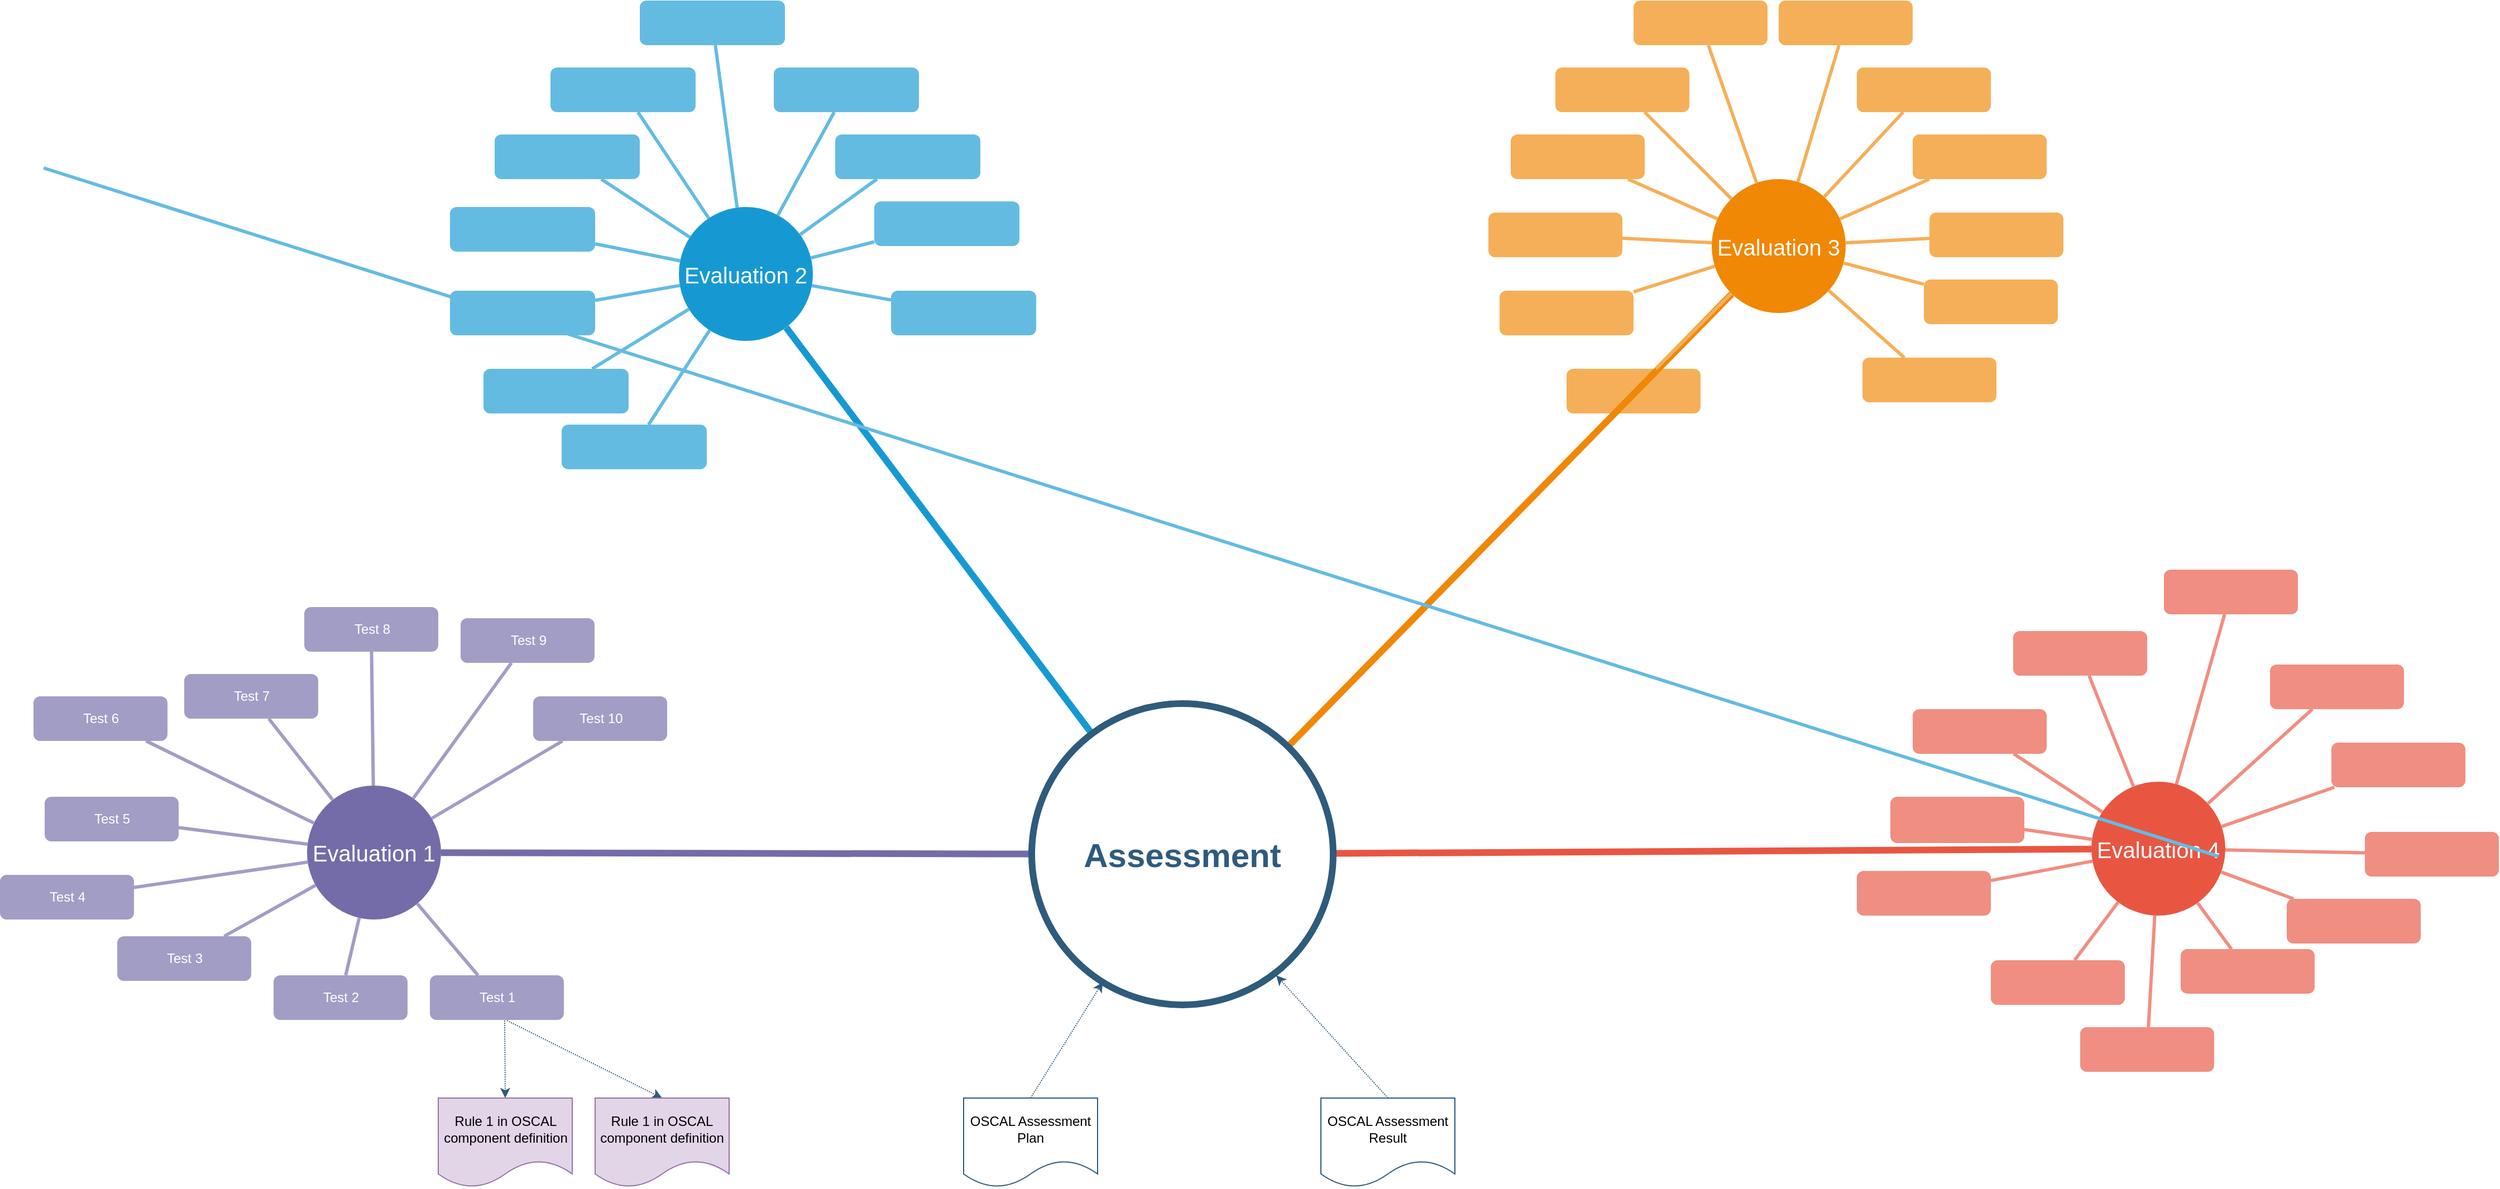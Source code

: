 <mxfile version="16.6.5" type="github">
  <diagram id="6a731a19-8d31-9384-78a2-239565b7b9f0" name="Page-1">
    <mxGraphModel dx="1384" dy="752" grid="1" gridSize="10" guides="1" tooltips="1" connect="1" arrows="1" fold="1" page="1" pageScale="1" pageWidth="1169" pageHeight="827" background="none" math="0" shadow="0">
      <root>
        <mxCell id="0" />
        <mxCell id="1" parent="0" />
        <mxCell id="1350" value="Evaluation 2" style="ellipse;whiteSpace=wrap;html=1;shadow=0;fontFamily=Helvetica;fontSize=20;fontColor=#FFFFFF;align=center;strokeWidth=3;fillColor=#1699D3;strokeColor=none;" parent="1" vertex="1">
          <mxGeometry x="645" y="231.5" width="120" height="120" as="geometry" />
        </mxCell>
        <mxCell id="1351" value="Evaluation 3" style="ellipse;whiteSpace=wrap;html=1;shadow=0;fontFamily=Helvetica;fontSize=20;fontColor=#FFFFFF;align=center;strokeWidth=3;fillColor=#F08705;strokeColor=none;gradientColor=none;" parent="1" vertex="1">
          <mxGeometry x="1570" y="206.5" width="120" height="120" as="geometry" />
        </mxCell>
        <mxCell id="1352" value="Evaluation 4" style="ellipse;whiteSpace=wrap;html=1;shadow=0;fontFamily=Helvetica;fontSize=20;fontColor=#FFFFFF;align=center;strokeWidth=3;fillColor=#E85642;strokeColor=none;" parent="1" vertex="1">
          <mxGeometry x="1910" y="746.5" width="120" height="120" as="geometry" />
        </mxCell>
        <mxCell id="1357" value="" style="rounded=1;fillColor=#f5af58;strokeColor=none;strokeWidth=3;shadow=0;html=1;fontColor=#FFFFFF;" parent="1" vertex="1">
          <mxGeometry x="1440" y="376.5" width="120" height="40" as="geometry" />
        </mxCell>
        <mxCell id="1358" value="" style="rounded=1;fillColor=#64BBE2;strokeColor=none;strokeWidth=3;shadow=0;html=1;fontColor=#FFFFFF;" parent="1" vertex="1">
          <mxGeometry x="470" y="376.5" width="130" height="40" as="geometry" />
        </mxCell>
        <mxCell id="1359" style="endArrow=none;strokeWidth=6;strokeColor=#1699D3;html=1;" parent="1" source="1515" target="1350" edge="1">
          <mxGeometry relative="1" as="geometry" />
        </mxCell>
        <mxCell id="1360" style="endArrow=none;strokeWidth=6;strokeColor=#f08705;html=1;" parent="1" source="1515" target="1351" edge="1">
          <mxGeometry relative="1" as="geometry" />
        </mxCell>
        <mxCell id="1361" style="endArrow=none;strokeWidth=6;strokeColor=#E85642;html=1;" parent="1" source="1515" target="1352" edge="1">
          <mxGeometry relative="1" as="geometry" />
        </mxCell>
        <mxCell id="1363" style="endArrow=none;strokeWidth=6;strokeColor=#736CA8;html=1;" parent="1" source="1515" target="1516" edge="1">
          <mxGeometry relative="1" as="geometry" />
        </mxCell>
        <mxCell id="1367" value="" style="rounded=1;fillColor=#64BBE2;strokeColor=none;strokeWidth=3;shadow=0;html=1;fontColor=#FFFFFF;" parent="1" vertex="1">
          <mxGeometry x="540" y="426.5" width="130" height="40" as="geometry" />
        </mxCell>
        <mxCell id="1368" value="" style="rounded=1;fillColor=#64BBE2;strokeColor=none;strokeWidth=3;shadow=0;html=1;fontColor=#FFFFFF;" parent="1" vertex="1">
          <mxGeometry x="440" y="306.5" width="130" height="40" as="geometry" />
        </mxCell>
        <mxCell id="1369" value="" style="rounded=1;fillColor=#64BBE2;strokeColor=none;strokeWidth=3;shadow=0;html=1;fontColor=#FFFFFF;" parent="1" vertex="1">
          <mxGeometry x="440" y="231.5" width="130" height="40" as="geometry" />
        </mxCell>
        <mxCell id="1370" value="" style="rounded=1;fillColor=#64BBE2;strokeColor=none;strokeWidth=3;shadow=0;html=1;fontColor=#FFFFFF;" parent="1" vertex="1">
          <mxGeometry x="480" y="166.5" width="130" height="40" as="geometry" />
        </mxCell>
        <mxCell id="1371" value="" style="rounded=1;fillColor=#64BBE2;strokeColor=none;strokeWidth=3;shadow=0;html=1;fontColor=#FFFFFF;" parent="1" vertex="1">
          <mxGeometry x="530" y="106.5" width="130" height="40" as="geometry" />
        </mxCell>
        <mxCell id="1372" value="" style="rounded=1;fillColor=#64BBE2;strokeColor=none;strokeWidth=3;shadow=0;html=1;fontColor=#FFFFFF;" parent="1" vertex="1">
          <mxGeometry x="610" y="46.5" width="130" height="40" as="geometry" />
        </mxCell>
        <mxCell id="1373" value="" style="rounded=1;fillColor=#64BBE2;strokeColor=none;strokeWidth=3;shadow=0;html=1;fontColor=#FFFFFF;" parent="1" vertex="1">
          <mxGeometry x="730" y="106.5" width="130" height="40" as="geometry" />
        </mxCell>
        <mxCell id="1374" value="" style="rounded=1;fillColor=#64BBE2;strokeColor=none;strokeWidth=3;shadow=0;html=1;fontColor=#FFFFFF;" parent="1" vertex="1">
          <mxGeometry x="785" y="166.5" width="130" height="40" as="geometry" />
        </mxCell>
        <mxCell id="1375" value="" style="rounded=1;fillColor=#64BBE2;strokeColor=none;strokeWidth=3;shadow=0;html=1;fontColor=#FFFFFF;" parent="1" vertex="1">
          <mxGeometry x="820" y="226.5" width="130" height="40" as="geometry" />
        </mxCell>
        <mxCell id="1376" value="" style="rounded=1;fillColor=#64BBE2;strokeColor=none;strokeWidth=3;shadow=0;html=1;fontColor=#FFFFFF;" parent="1" vertex="1">
          <mxGeometry x="835" y="306.5" width="130" height="40" as="geometry" />
        </mxCell>
        <mxCell id="1377" value="" style="edgeStyle=none;endArrow=none;strokeWidth=3;strokeColor=#64BBE2;html=1;" parent="1" source="1350" target="1376" edge="1">
          <mxGeometry x="-100" y="16.5" width="100" height="100" as="geometry">
            <mxPoint x="-100" y="116.5" as="sourcePoint" />
            <mxPoint y="16.5" as="targetPoint" />
          </mxGeometry>
        </mxCell>
        <mxCell id="1378" value="" style="edgeStyle=none;endArrow=none;strokeWidth=3;strokeColor=#64BBE2;html=1;" parent="1" source="1350" target="1367" edge="1">
          <mxGeometry x="-100" y="16.5" width="100" height="100" as="geometry">
            <mxPoint x="-100" y="116.5" as="sourcePoint" />
            <mxPoint y="16.5" as="targetPoint" />
          </mxGeometry>
        </mxCell>
        <mxCell id="1379" value="" style="edgeStyle=none;endArrow=none;strokeWidth=3;strokeColor=#64BBE2;html=1;" parent="1" source="1350" target="1358" edge="1">
          <mxGeometry x="-100" y="16.5" width="100" height="100" as="geometry">
            <mxPoint x="-100" y="116.5" as="sourcePoint" />
            <mxPoint y="16.5" as="targetPoint" />
          </mxGeometry>
        </mxCell>
        <mxCell id="1380" value="" style="edgeStyle=none;endArrow=none;strokeWidth=3;strokeColor=#64BBE2;html=1;" parent="1" source="1350" target="1368" edge="1">
          <mxGeometry x="-100" y="16.5" width="100" height="100" as="geometry">
            <mxPoint x="-100" y="116.5" as="sourcePoint" />
            <mxPoint y="16.5" as="targetPoint" />
          </mxGeometry>
        </mxCell>
        <mxCell id="1381" value="" style="edgeStyle=none;endArrow=none;strokeWidth=3;strokeColor=#64BBE2;html=1;" parent="1" source="1350" target="1369" edge="1">
          <mxGeometry x="-100" y="16.5" width="100" height="100" as="geometry">
            <mxPoint x="-100" y="116.5" as="sourcePoint" />
            <mxPoint y="16.5" as="targetPoint" />
          </mxGeometry>
        </mxCell>
        <mxCell id="1382" value="" style="edgeStyle=none;endArrow=none;strokeWidth=3;strokeColor=#64BBE2;html=1;" parent="1" source="1350" target="1370" edge="1">
          <mxGeometry x="-100" y="16.5" width="100" height="100" as="geometry">
            <mxPoint x="-100" y="116.5" as="sourcePoint" />
            <mxPoint y="16.5" as="targetPoint" />
          </mxGeometry>
        </mxCell>
        <mxCell id="1383" value="" style="edgeStyle=none;endArrow=none;strokeWidth=3;strokeColor=#64BBE2;html=1;" parent="1" source="1350" target="1371" edge="1">
          <mxGeometry x="-100" y="16.5" width="100" height="100" as="geometry">
            <mxPoint x="-100" y="116.5" as="sourcePoint" />
            <mxPoint y="16.5" as="targetPoint" />
          </mxGeometry>
        </mxCell>
        <mxCell id="1384" value="" style="edgeStyle=none;endArrow=none;strokeWidth=3;strokeColor=#64BBE2;html=1;" parent="1" source="1350" target="1372" edge="1">
          <mxGeometry x="-100" y="16.5" width="100" height="100" as="geometry">
            <mxPoint x="-100" y="116.5" as="sourcePoint" />
            <mxPoint y="16.5" as="targetPoint" />
          </mxGeometry>
        </mxCell>
        <mxCell id="1385" value="" style="edgeStyle=none;endArrow=none;strokeWidth=3;strokeColor=#64BBE2;html=1;" parent="1" source="1350" target="1373" edge="1">
          <mxGeometry x="-100" y="16.5" width="100" height="100" as="geometry">
            <mxPoint x="-100" y="116.5" as="sourcePoint" />
            <mxPoint y="16.5" as="targetPoint" />
          </mxGeometry>
        </mxCell>
        <mxCell id="1386" value="" style="edgeStyle=none;endArrow=none;strokeWidth=3;strokeColor=#64BBE2;html=1;" parent="1" source="1350" target="1374" edge="1">
          <mxGeometry x="-100" y="16.5" width="100" height="100" as="geometry">
            <mxPoint x="-100" y="116.5" as="sourcePoint" />
            <mxPoint y="16.5" as="targetPoint" />
          </mxGeometry>
        </mxCell>
        <mxCell id="1387" value="" style="edgeStyle=none;endArrow=none;strokeWidth=3;strokeColor=#64BBE2;html=1;" parent="1" source="1350" target="1375" edge="1">
          <mxGeometry x="-100" y="16.5" width="100" height="100" as="geometry">
            <mxPoint x="-100" y="116.5" as="sourcePoint" />
            <mxPoint y="16.5" as="targetPoint" />
          </mxGeometry>
        </mxCell>
        <mxCell id="1388" value="" style="rounded=1;fillColor=#f5af58;strokeColor=none;strokeWidth=3;shadow=0;html=1;fontColor=#FFFFFF;" parent="1" vertex="1">
          <mxGeometry x="1380" y="306.5" width="120" height="40" as="geometry" />
        </mxCell>
        <mxCell id="1389" value="" style="rounded=1;fillColor=#f5af58;strokeColor=none;strokeWidth=3;shadow=0;html=1;fontColor=#FFFFFF;" parent="1" vertex="1">
          <mxGeometry x="1370" y="236.5" width="120" height="40" as="geometry" />
        </mxCell>
        <mxCell id="1390" value="" style="rounded=1;fillColor=#f5af58;strokeColor=none;strokeWidth=3;shadow=0;html=1;fontColor=#FFFFFF;" parent="1" vertex="1">
          <mxGeometry x="1390" y="166.5" width="120" height="40" as="geometry" />
        </mxCell>
        <mxCell id="1391" value="" style="rounded=1;fillColor=#f5af58;strokeColor=none;strokeWidth=3;shadow=0;html=1;fontColor=#FFFFFF;" parent="1" vertex="1">
          <mxGeometry x="1430" y="106.5" width="120" height="40" as="geometry" />
        </mxCell>
        <mxCell id="1392" value="" style="rounded=1;fillColor=#f5af58;strokeColor=none;strokeWidth=3;shadow=0;html=1;fontColor=#FFFFFF;" parent="1" vertex="1">
          <mxGeometry x="1500" y="46.5" width="120" height="40" as="geometry" />
        </mxCell>
        <mxCell id="1393" value="" style="rounded=1;fillColor=#f5af58;strokeColor=none;strokeWidth=3;shadow=0;html=1;fontColor=#FFFFFF;" parent="1" vertex="1">
          <mxGeometry x="1630" y="46.5" width="120" height="40" as="geometry" />
        </mxCell>
        <mxCell id="1394" value="" style="rounded=1;fillColor=#f5af58;strokeColor=none;strokeWidth=3;shadow=0;html=1;fontColor=#FFFFFF;" parent="1" vertex="1">
          <mxGeometry x="1700" y="106.5" width="120" height="40" as="geometry" />
        </mxCell>
        <mxCell id="1395" value="" style="rounded=1;fillColor=#f5af58;strokeColor=none;strokeWidth=3;shadow=0;html=1;fontColor=#FFFFFF;" parent="1" vertex="1">
          <mxGeometry x="1750" y="166.5" width="120" height="40" as="geometry" />
        </mxCell>
        <mxCell id="1396" value="" style="rounded=1;fillColor=#f5af58;strokeColor=none;strokeWidth=3;shadow=0;html=1;fontColor=#FFFFFF;" parent="1" vertex="1">
          <mxGeometry x="1765" y="236.5" width="120" height="40" as="geometry" />
        </mxCell>
        <mxCell id="1397" value="" style="rounded=1;fillColor=#f5af58;strokeColor=none;strokeWidth=3;shadow=0;html=1;fontColor=#FFFFFF;" parent="1" vertex="1">
          <mxGeometry x="1760" y="296.5" width="120" height="40" as="geometry" />
        </mxCell>
        <mxCell id="1398" value="" style="rounded=1;fillColor=#f5af58;strokeColor=none;strokeWidth=3;shadow=0;html=1;fontColor=#FFFFFF;" parent="1" vertex="1">
          <mxGeometry x="1705" y="366.5" width="120" height="40" as="geometry" />
        </mxCell>
        <mxCell id="1399" value="" style="edgeStyle=none;endArrow=none;strokeWidth=3;strokeColor=#F5AF58;html=1;" parent="1" source="1351" target="1357" edge="1">
          <mxGeometry x="470" y="-13.5" width="100" height="100" as="geometry">
            <mxPoint x="470" y="86.5" as="sourcePoint" />
            <mxPoint x="570" y="-13.5" as="targetPoint" />
          </mxGeometry>
        </mxCell>
        <mxCell id="1400" value="" style="edgeStyle=none;endArrow=none;strokeWidth=3;strokeColor=#F5AF58;html=1;" parent="1" source="1351" target="1388" edge="1">
          <mxGeometry x="470" y="-13.5" width="100" height="100" as="geometry">
            <mxPoint x="470" y="86.5" as="sourcePoint" />
            <mxPoint x="570" y="-13.5" as="targetPoint" />
          </mxGeometry>
        </mxCell>
        <mxCell id="1401" value="" style="edgeStyle=none;endArrow=none;strokeWidth=3;strokeColor=#F5AF58;html=1;" parent="1" source="1351" target="1389" edge="1">
          <mxGeometry x="470" y="-13.5" width="100" height="100" as="geometry">
            <mxPoint x="470" y="86.5" as="sourcePoint" />
            <mxPoint x="570" y="-13.5" as="targetPoint" />
          </mxGeometry>
        </mxCell>
        <mxCell id="1402" value="" style="edgeStyle=none;endArrow=none;strokeWidth=3;strokeColor=#F5AF58;html=1;" parent="1" source="1351" target="1390" edge="1">
          <mxGeometry x="470" y="-13.5" width="100" height="100" as="geometry">
            <mxPoint x="470" y="86.5" as="sourcePoint" />
            <mxPoint x="570" y="-13.5" as="targetPoint" />
          </mxGeometry>
        </mxCell>
        <mxCell id="1403" value="" style="edgeStyle=none;endArrow=none;strokeWidth=3;strokeColor=#F5AF58;html=1;" parent="1" source="1351" target="1391" edge="1">
          <mxGeometry x="470" y="-13.5" width="100" height="100" as="geometry">
            <mxPoint x="470" y="86.5" as="sourcePoint" />
            <mxPoint x="570" y="-13.5" as="targetPoint" />
          </mxGeometry>
        </mxCell>
        <mxCell id="1404" value="" style="edgeStyle=none;endArrow=none;strokeWidth=3;strokeColor=#F5AF58;html=1;" parent="1" source="1351" target="1392" edge="1">
          <mxGeometry x="470" y="-13.5" width="100" height="100" as="geometry">
            <mxPoint x="470" y="86.5" as="sourcePoint" />
            <mxPoint x="570" y="-13.5" as="targetPoint" />
          </mxGeometry>
        </mxCell>
        <mxCell id="1405" value="" style="edgeStyle=none;endArrow=none;strokeWidth=3;strokeColor=#F5AF58;html=1;" parent="1" source="1351" target="1393" edge="1">
          <mxGeometry x="470" y="-13.5" width="100" height="100" as="geometry">
            <mxPoint x="470" y="86.5" as="sourcePoint" />
            <mxPoint x="570" y="-13.5" as="targetPoint" />
          </mxGeometry>
        </mxCell>
        <mxCell id="1406" value="" style="edgeStyle=none;endArrow=none;strokeWidth=3;strokeColor=#F5AF58;html=1;" parent="1" source="1351" target="1394" edge="1">
          <mxGeometry x="470" y="-13.5" width="100" height="100" as="geometry">
            <mxPoint x="470" y="86.5" as="sourcePoint" />
            <mxPoint x="570" y="-13.5" as="targetPoint" />
          </mxGeometry>
        </mxCell>
        <mxCell id="1407" value="" style="edgeStyle=none;endArrow=none;strokeWidth=3;strokeColor=#F5AF58;html=1;" parent="1" source="1351" target="1395" edge="1">
          <mxGeometry x="470" y="-13.5" width="100" height="100" as="geometry">
            <mxPoint x="470" y="86.5" as="sourcePoint" />
            <mxPoint x="570" y="-13.5" as="targetPoint" />
          </mxGeometry>
        </mxCell>
        <mxCell id="1408" value="" style="edgeStyle=none;endArrow=none;strokeWidth=3;strokeColor=#F5AF58;html=1;" parent="1" source="1351" target="1396" edge="1">
          <mxGeometry x="470" y="-13.5" width="100" height="100" as="geometry">
            <mxPoint x="470" y="86.5" as="sourcePoint" />
            <mxPoint x="570" y="-13.5" as="targetPoint" />
          </mxGeometry>
        </mxCell>
        <mxCell id="1409" value="" style="edgeStyle=none;endArrow=none;strokeWidth=3;strokeColor=#F5AF58;html=1;" parent="1" source="1351" target="1397" edge="1">
          <mxGeometry x="470" y="-13.5" width="100" height="100" as="geometry">
            <mxPoint x="470" y="86.5" as="sourcePoint" />
            <mxPoint x="570" y="-13.5" as="targetPoint" />
          </mxGeometry>
        </mxCell>
        <mxCell id="1410" value="" style="edgeStyle=none;endArrow=none;strokeWidth=3;strokeColor=#F5AF58;html=1;" parent="1" source="1351" target="1398" edge="1">
          <mxGeometry x="470" y="-13.5" width="100" height="100" as="geometry">
            <mxPoint x="470" y="86.5" as="sourcePoint" />
            <mxPoint x="570" y="-13.5" as="targetPoint" />
          </mxGeometry>
        </mxCell>
        <mxCell id="1411" value="" style="rounded=1;fillColor=#f08e81;strokeColor=none;strokeWidth=3;shadow=0;html=1;fontColor=#FFFFFF;" parent="1" vertex="1">
          <mxGeometry x="1820" y="906.5" width="120" height="40" as="geometry" />
        </mxCell>
        <mxCell id="1412" value="" style="rounded=1;fillColor=#f08e81;strokeColor=none;strokeWidth=3;shadow=0;html=1;fontColor=#FFFFFF;" parent="1" vertex="1">
          <mxGeometry x="2155" y="791.5" width="120" height="40" as="geometry" />
        </mxCell>
        <mxCell id="1413" value="" style="rounded=1;fillColor=#f08e81;strokeColor=none;strokeWidth=3;shadow=0;html=1;fontColor=#FFFFFF;" parent="1" vertex="1">
          <mxGeometry x="1700" y="826.5" width="120" height="40" as="geometry" />
        </mxCell>
        <mxCell id="1414" value="" style="rounded=1;fillColor=#f08e81;strokeColor=none;strokeWidth=3;shadow=0;html=1;fontColor=#FFFFFF;" parent="1" vertex="1">
          <mxGeometry x="1730" y="760" width="120" height="41.5" as="geometry" />
        </mxCell>
        <mxCell id="1415" value="" style="rounded=1;fillColor=#f08e81;strokeColor=none;strokeWidth=3;shadow=0;html=1;fontColor=#FFFFFF;" parent="1" vertex="1">
          <mxGeometry x="1750" y="681.5" width="120" height="40" as="geometry" />
        </mxCell>
        <mxCell id="1416" value="" style="rounded=1;fillColor=#f08e81;strokeColor=none;strokeWidth=3;shadow=0;html=1;fontColor=#FFFFFF;" parent="1" vertex="1">
          <mxGeometry x="1840" y="611.5" width="120" height="40" as="geometry" />
        </mxCell>
        <mxCell id="1417" value="" style="rounded=1;fillColor=#f08e81;strokeColor=none;strokeWidth=3;shadow=0;html=1;fontColor=#FFFFFF;" parent="1" vertex="1">
          <mxGeometry x="1975" y="556.5" width="120" height="40" as="geometry" />
        </mxCell>
        <mxCell id="1418" value="" style="rounded=1;fillColor=#f08e81;strokeColor=none;strokeWidth=3;shadow=0;html=1;fontColor=#FFFFFF;" parent="1" vertex="1">
          <mxGeometry x="2070" y="641.5" width="120" height="40" as="geometry" />
        </mxCell>
        <mxCell id="1419" value="" style="rounded=1;fillColor=#f08e81;strokeColor=none;strokeWidth=3;shadow=0;html=1;fontColor=#FFFFFF;" parent="1" vertex="1">
          <mxGeometry x="2125" y="711.5" width="120" height="40" as="geometry" />
        </mxCell>
        <mxCell id="1420" value="" style="rounded=1;fillColor=#f08e81;strokeColor=none;strokeWidth=3;shadow=0;html=1;fontColor=#FFFFFF;" parent="1" vertex="1">
          <mxGeometry x="1900" y="966.5" width="120" height="40" as="geometry" />
        </mxCell>
        <mxCell id="1421" value="" style="rounded=1;fillColor=#f08e81;strokeColor=none;strokeWidth=3;shadow=0;html=1;fontColor=#FFFFFF;" parent="1" vertex="1">
          <mxGeometry x="1990" y="896.5" width="120" height="40" as="geometry" />
        </mxCell>
        <mxCell id="1422" value="" style="rounded=1;fillColor=#f08e81;strokeColor=none;strokeWidth=3;shadow=0;html=1;fontColor=#FFFFFF;" parent="1" vertex="1">
          <mxGeometry x="2085" y="851.5" width="120" height="40" as="geometry" />
        </mxCell>
        <mxCell id="1423" value="" style="edgeStyle=none;endArrow=none;strokeWidth=3;strokeColor=#F08E81;html=1;" parent="1" source="1352" target="1411" edge="1">
          <mxGeometry x="240" y="496.5" width="100" height="100" as="geometry">
            <mxPoint x="240" y="596.5" as="sourcePoint" />
            <mxPoint x="340" y="496.5" as="targetPoint" />
          </mxGeometry>
        </mxCell>
        <mxCell id="1424" value="" style="edgeStyle=none;endArrow=none;strokeWidth=3;strokeColor=#F08E81;html=1;" parent="1" source="1352" target="1413" edge="1">
          <mxGeometry x="240" y="496.5" width="100" height="100" as="geometry">
            <mxPoint x="240" y="596.5" as="sourcePoint" />
            <mxPoint x="340" y="496.5" as="targetPoint" />
          </mxGeometry>
        </mxCell>
        <mxCell id="1425" value="" style="edgeStyle=none;endArrow=none;strokeWidth=3;strokeColor=#F08E81;html=1;" parent="1" source="1352" target="1414" edge="1">
          <mxGeometry x="240" y="496.5" width="100" height="100" as="geometry">
            <mxPoint x="240" y="596.5" as="sourcePoint" />
            <mxPoint x="340" y="496.5" as="targetPoint" />
          </mxGeometry>
        </mxCell>
        <mxCell id="1426" value="" style="edgeStyle=none;endArrow=none;strokeWidth=3;strokeColor=#F08E81;html=1;" parent="1" source="1352" target="1415" edge="1">
          <mxGeometry x="240" y="496.5" width="100" height="100" as="geometry">
            <mxPoint x="240" y="596.5" as="sourcePoint" />
            <mxPoint x="340" y="496.5" as="targetPoint" />
          </mxGeometry>
        </mxCell>
        <mxCell id="1427" value="" style="edgeStyle=none;endArrow=none;strokeWidth=3;strokeColor=#F08E81;html=1;" parent="1" source="1352" target="1416" edge="1">
          <mxGeometry x="240" y="496.5" width="100" height="100" as="geometry">
            <mxPoint x="240" y="596.5" as="sourcePoint" />
            <mxPoint x="340" y="496.5" as="targetPoint" />
          </mxGeometry>
        </mxCell>
        <mxCell id="1428" value="" style="edgeStyle=none;endArrow=none;strokeWidth=3;strokeColor=#F08E81;html=1;" parent="1" source="1352" target="1417" edge="1">
          <mxGeometry x="240" y="496.5" width="100" height="100" as="geometry">
            <mxPoint x="240" y="596.5" as="sourcePoint" />
            <mxPoint x="340" y="496.5" as="targetPoint" />
          </mxGeometry>
        </mxCell>
        <mxCell id="1429" value="" style="edgeStyle=none;endArrow=none;strokeWidth=3;strokeColor=#F08E81;html=1;" parent="1" source="1352" target="1418" edge="1">
          <mxGeometry x="240" y="496.5" width="100" height="100" as="geometry">
            <mxPoint x="240" y="596.5" as="sourcePoint" />
            <mxPoint x="340" y="496.5" as="targetPoint" />
          </mxGeometry>
        </mxCell>
        <mxCell id="1430" value="" style="edgeStyle=none;endArrow=none;strokeWidth=3;strokeColor=#F08E81;html=1;" parent="1" source="1352" target="1419" edge="1">
          <mxGeometry x="240" y="496.5" width="100" height="100" as="geometry">
            <mxPoint x="240" y="596.5" as="sourcePoint" />
            <mxPoint x="340" y="496.5" as="targetPoint" />
          </mxGeometry>
        </mxCell>
        <mxCell id="1431" value="" style="edgeStyle=none;endArrow=none;strokeWidth=3;strokeColor=#F08E81;html=1;" parent="1" source="1352" target="1412" edge="1">
          <mxGeometry x="240" y="496.5" width="100" height="100" as="geometry">
            <mxPoint x="240" y="596.5" as="sourcePoint" />
            <mxPoint x="340" y="496.5" as="targetPoint" />
          </mxGeometry>
        </mxCell>
        <mxCell id="1432" value="" style="edgeStyle=none;endArrow=none;strokeWidth=3;strokeColor=#F08E81;html=1;" parent="1" source="1352" target="1422" edge="1">
          <mxGeometry x="240" y="496.5" width="100" height="100" as="geometry">
            <mxPoint x="240" y="596.5" as="sourcePoint" />
            <mxPoint x="340" y="496.5" as="targetPoint" />
          </mxGeometry>
        </mxCell>
        <mxCell id="1433" value="" style="edgeStyle=none;endArrow=none;strokeWidth=3;strokeColor=#F08E81;html=1;" parent="1" source="1352" target="1421" edge="1">
          <mxGeometry x="240" y="496.5" width="100" height="100" as="geometry">
            <mxPoint x="240" y="596.5" as="sourcePoint" />
            <mxPoint x="340" y="496.5" as="targetPoint" />
          </mxGeometry>
        </mxCell>
        <mxCell id="1434" value="" style="edgeStyle=none;endArrow=none;strokeWidth=3;strokeColor=#F08E81;html=1;" parent="1" source="1352" target="1420" edge="1">
          <mxGeometry x="240" y="496.5" width="100" height="100" as="geometry">
            <mxPoint x="240" y="596.5" as="sourcePoint" />
            <mxPoint x="340" y="496.5" as="targetPoint" />
          </mxGeometry>
        </mxCell>
        <mxCell id="1449" value="" style="edgeStyle=none;endArrow=none;strokeWidth=3;strokeColor=#64BBE2;html=1;" parent="1" target="1438" edge="1">
          <mxGeometry x="-24" y="196.5" width="100" height="100" as="geometry">
            <mxPoint x="2023.777" y="813.317" as="sourcePoint" />
            <mxPoint x="76" y="196.5" as="targetPoint" />
          </mxGeometry>
        </mxCell>
        <mxCell id="1514" style="edgeStyle=orthogonalEdgeStyle;rounded=0;html=1;exitX=0.75;exitY=0;entryX=0.75;entryY=0;startArrow=none;startFill=0;endArrow=block;endFill=1;jettySize=auto;orthogonalLoop=1;strokeColor=#12aab5;strokeWidth=6;fontSize=20;fontColor=#2F5B7C;" parent="1" source="1414" target="1414" edge="1">
          <mxGeometry relative="1" as="geometry" />
        </mxCell>
        <mxCell id="1515" value="Assessment" style="ellipse;whiteSpace=wrap;html=1;shadow=0;fontFamily=Helvetica;fontSize=30;fontColor=#2F5B7C;align=center;strokeColor=#2F5B7C;strokeWidth=6;fillColor=#FFFFFF;fontStyle=1;gradientColor=none;" parent="1" vertex="1">
          <mxGeometry x="961" y="676.5" width="270" height="270" as="geometry" />
        </mxCell>
        <mxCell id="1516" value="Evaluation 1" style="ellipse;whiteSpace=wrap;html=1;shadow=0;fontFamily=Helvetica;fontSize=20;fontColor=#FFFFFF;align=center;strokeWidth=3;fillColor=#736ca8;strokeColor=none;" parent="1" vertex="1">
          <mxGeometry x="312" y="750" width="120" height="120" as="geometry" />
        </mxCell>
        <mxCell id="1517" value="Test 7" style="rounded=1;fillColor=#a29dc5;strokeColor=none;strokeWidth=3;shadow=0;html=1;fontColor=#FFFFFF;" parent="1" vertex="1">
          <mxGeometry x="202" y="650" width="120" height="40" as="geometry" />
        </mxCell>
        <mxCell id="1518" value="Test 8" style="rounded=1;fillColor=#a29dc5;strokeColor=none;strokeWidth=3;shadow=0;html=1;fontColor=#FFFFFF;" parent="1" vertex="1">
          <mxGeometry x="309.5" y="590" width="120" height="40" as="geometry" />
        </mxCell>
        <mxCell id="1519" value="Test 9" style="rounded=1;fillColor=#a29dc5;strokeColor=none;strokeWidth=3;shadow=0;html=1;fontColor=#FFFFFF;" parent="1" vertex="1">
          <mxGeometry x="449.5" y="600" width="120" height="40" as="geometry" />
        </mxCell>
        <mxCell id="1520" value="Test 10" style="rounded=1;fillColor=#a29dc5;strokeColor=none;strokeWidth=3;shadow=0;html=1;fontColor=#FFFFFF;" parent="1" vertex="1">
          <mxGeometry x="514.5" y="670" width="120" height="40" as="geometry" />
        </mxCell>
        <mxCell id="1522" value="Test 6" style="rounded=1;fillColor=#a29dc5;strokeColor=none;strokeWidth=3;shadow=0;html=1;fontColor=#FFFFFF;" parent="1" vertex="1">
          <mxGeometry x="67" y="670" width="120" height="40" as="geometry" />
        </mxCell>
        <mxCell id="1524" value="Test 1" style="rounded=1;fillColor=#a29dc5;strokeColor=none;strokeWidth=3;shadow=0;html=1;fontColor=#FFFFFF;" parent="1" vertex="1">
          <mxGeometry x="422" y="920" width="120" height="40" as="geometry" />
        </mxCell>
        <mxCell id="1525" value="Test 2" style="rounded=1;fillColor=#a29dc5;strokeColor=none;strokeWidth=3;shadow=0;html=1;fontColor=#FFFFFF;" parent="1" vertex="1">
          <mxGeometry x="282" y="920" width="120" height="40" as="geometry" />
        </mxCell>
        <mxCell id="1526" value="Test 3" style="rounded=1;fillColor=#a29dc5;strokeColor=none;strokeWidth=3;shadow=0;html=1;fontColor=#FFFFFF;" parent="1" vertex="1">
          <mxGeometry x="142" y="885" width="120" height="40" as="geometry" />
        </mxCell>
        <mxCell id="1527" value="Test 4" style="rounded=1;fillColor=#a29dc5;strokeColor=none;strokeWidth=3;shadow=0;html=1;fontColor=#FFFFFF;" parent="1" vertex="1">
          <mxGeometry x="37" y="830" width="120" height="40" as="geometry" />
        </mxCell>
        <mxCell id="1528" value="" style="edgeStyle=none;endArrow=none;strokeWidth=3;strokeColor=#A29DC5;html=1;" parent="1" source="1516" target="1517" edge="1">
          <mxGeometry x="-1498" y="-275" width="100" height="100" as="geometry">
            <mxPoint x="-1498" y="-175" as="sourcePoint" />
            <mxPoint x="-1398" y="-275" as="targetPoint" />
          </mxGeometry>
        </mxCell>
        <mxCell id="1529" value="Test 5" style="rounded=1;fillColor=#a29dc5;strokeColor=none;strokeWidth=3;shadow=0;html=1;fontColor=#FFFFFF;" parent="1" vertex="1">
          <mxGeometry x="77" y="760" width="120" height="40" as="geometry" />
        </mxCell>
        <mxCell id="1530" value="" style="edgeStyle=none;endArrow=none;strokeWidth=3;strokeColor=#A29DC5;html=1;" parent="1" source="1516" target="1518" edge="1">
          <mxGeometry x="-1498" y="-275" width="100" height="100" as="geometry">
            <mxPoint x="-1498" y="-175" as="sourcePoint" />
            <mxPoint x="-1398" y="-275" as="targetPoint" />
          </mxGeometry>
        </mxCell>
        <mxCell id="1531" value="" style="edgeStyle=none;endArrow=none;strokeWidth=3;strokeColor=#A29DC5;html=1;" parent="1" source="1516" target="1519" edge="1">
          <mxGeometry x="-1498" y="-275" width="100" height="100" as="geometry">
            <mxPoint x="-1498" y="-175" as="sourcePoint" />
            <mxPoint x="-1398" y="-275" as="targetPoint" />
          </mxGeometry>
        </mxCell>
        <mxCell id="1532" value="" style="edgeStyle=none;endArrow=none;strokeWidth=3;strokeColor=#A29DC5;html=1;" parent="1" source="1516" target="1520" edge="1">
          <mxGeometry x="-1498" y="-275" width="100" height="100" as="geometry">
            <mxPoint x="-1498" y="-175" as="sourcePoint" />
            <mxPoint x="-1398" y="-275" as="targetPoint" />
          </mxGeometry>
        </mxCell>
        <mxCell id="1534" value="" style="edgeStyle=none;endArrow=none;strokeWidth=3;strokeColor=#A29DC5;html=1;" parent="1" source="1516" target="1522" edge="1">
          <mxGeometry x="-1498" y="-275" width="100" height="100" as="geometry">
            <mxPoint x="-1498" y="-175" as="sourcePoint" />
            <mxPoint x="-1398" y="-275" as="targetPoint" />
          </mxGeometry>
        </mxCell>
        <mxCell id="1536" value="" style="edgeStyle=none;endArrow=none;strokeWidth=3;strokeColor=#A29DC5;html=1;" parent="1" source="1516" target="1524" edge="1">
          <mxGeometry x="-1498" y="-275" width="100" height="100" as="geometry">
            <mxPoint x="-1498" y="-175" as="sourcePoint" />
            <mxPoint x="-1398" y="-275" as="targetPoint" />
          </mxGeometry>
        </mxCell>
        <mxCell id="1537" value="" style="edgeStyle=none;endArrow=none;strokeWidth=3;strokeColor=#A29DC5;html=1;" parent="1" source="1516" target="1525" edge="1">
          <mxGeometry x="-1498" y="-275" width="100" height="100" as="geometry">
            <mxPoint x="-1498" y="-175" as="sourcePoint" />
            <mxPoint x="-1398" y="-275" as="targetPoint" />
          </mxGeometry>
        </mxCell>
        <mxCell id="1538" value="" style="edgeStyle=none;endArrow=none;strokeWidth=3;strokeColor=#A29DC5;html=1;" parent="1" source="1516" target="1526" edge="1">
          <mxGeometry x="-1498" y="-275" width="100" height="100" as="geometry">
            <mxPoint x="-1498" y="-175" as="sourcePoint" />
            <mxPoint x="-1398" y="-275" as="targetPoint" />
          </mxGeometry>
        </mxCell>
        <mxCell id="1539" value="" style="edgeStyle=none;endArrow=none;strokeWidth=3;strokeColor=#A29DC5;html=1;" parent="1" source="1516" target="1527" edge="1">
          <mxGeometry x="-1498" y="-275" width="100" height="100" as="geometry">
            <mxPoint x="-1498" y="-175" as="sourcePoint" />
            <mxPoint x="-1398" y="-275" as="targetPoint" />
          </mxGeometry>
        </mxCell>
        <mxCell id="1540" value="" style="edgeStyle=none;endArrow=none;strokeWidth=3;strokeColor=#A29DC5;html=1;" parent="1" source="1516" target="1529" edge="1">
          <mxGeometry x="-1498" y="-275" width="100" height="100" as="geometry">
            <mxPoint x="-1498" y="-175" as="sourcePoint" />
            <mxPoint x="-1398" y="-275" as="targetPoint" />
          </mxGeometry>
        </mxCell>
        <mxCell id="1542" style="edgeStyle=none;rounded=0;html=1;exitX=0.5;exitY=1;endArrow=none;endFill=0;jettySize=auto;orthogonalLoop=1;strokeColor=#736CA8;strokeWidth=2;fillColor=#64bbe2;fontSize=20;fontColor=#23445D;" parent="1" source="1529" target="1529" edge="1">
          <mxGeometry relative="1" as="geometry" />
        </mxCell>
        <mxCell id="PBcIXkFHgragpKWVIyf9-1554" style="edgeStyle=orthogonalEdgeStyle;rounded=0;orthogonalLoop=1;jettySize=auto;html=1;dashed=1;dashPattern=1 1;startArrow=classic;startFill=1;endArrow=none;endFill=0;strokeColor=#2F5B7C;exitX=0.5;exitY=0;exitDx=0;exitDy=0;" edge="1" parent="1" source="PBcIXkFHgragpKWVIyf9-1546">
          <mxGeometry relative="1" as="geometry">
            <mxPoint x="489" y="960" as="targetPoint" />
            <Array as="points" />
          </mxGeometry>
        </mxCell>
        <mxCell id="PBcIXkFHgragpKWVIyf9-1546" value="Rule 1 in OSCAL component definition" style="shape=document;whiteSpace=wrap;html=1;boundedLbl=1;fillColor=#e1d5e7;strokeColor=#9673a6;" vertex="1" parent="1">
          <mxGeometry x="429.5" y="1030" width="120" height="80" as="geometry" />
        </mxCell>
        <mxCell id="PBcIXkFHgragpKWVIyf9-1556" style="rounded=0;orthogonalLoop=1;jettySize=auto;html=1;exitX=0.5;exitY=0;exitDx=0;exitDy=0;dashed=1;dashPattern=1 1;startArrow=classic;startFill=1;endArrow=none;endFill=0;strokeColor=#2F5B7C;" edge="1" parent="1" source="PBcIXkFHgragpKWVIyf9-1547">
          <mxGeometry relative="1" as="geometry">
            <mxPoint x="490" y="960" as="targetPoint" />
          </mxGeometry>
        </mxCell>
        <mxCell id="PBcIXkFHgragpKWVIyf9-1547" value="Rule 1 in OSCAL component definition" style="shape=document;whiteSpace=wrap;html=1;boundedLbl=1;fillColor=#e1d5e7;strokeColor=#9673a6;" vertex="1" parent="1">
          <mxGeometry x="570" y="1030" width="120" height="80" as="geometry" />
        </mxCell>
        <mxCell id="PBcIXkFHgragpKWVIyf9-1551" style="rounded=0;orthogonalLoop=1;jettySize=auto;html=1;exitX=0.5;exitY=0;exitDx=0;exitDy=0;strokeColor=#2F5B7C;dashed=1;dashPattern=1 1;" edge="1" parent="1" source="PBcIXkFHgragpKWVIyf9-1548" target="1515">
          <mxGeometry relative="1" as="geometry" />
        </mxCell>
        <mxCell id="PBcIXkFHgragpKWVIyf9-1548" value="OSCAL Assessment Plan" style="shape=document;whiteSpace=wrap;html=1;boundedLbl=1;strokeColor=#2F5B7C;" vertex="1" parent="1">
          <mxGeometry x="900" y="1030" width="120" height="80" as="geometry" />
        </mxCell>
        <mxCell id="PBcIXkFHgragpKWVIyf9-1552" style="edgeStyle=none;rounded=0;orthogonalLoop=1;jettySize=auto;html=1;exitX=0.5;exitY=0;exitDx=0;exitDy=0;strokeColor=#2F5B7C;dashed=1;dashPattern=1 1;" edge="1" parent="1" source="PBcIXkFHgragpKWVIyf9-1549">
          <mxGeometry relative="1" as="geometry">
            <mxPoint x="1180" y="920" as="targetPoint" />
          </mxGeometry>
        </mxCell>
        <mxCell id="PBcIXkFHgragpKWVIyf9-1549" value="OSCAL Assessment Result" style="shape=document;whiteSpace=wrap;html=1;boundedLbl=1;strokeColor=#2F5B7C;" vertex="1" parent="1">
          <mxGeometry x="1220" y="1030" width="120" height="80" as="geometry" />
        </mxCell>
      </root>
    </mxGraphModel>
  </diagram>
</mxfile>
